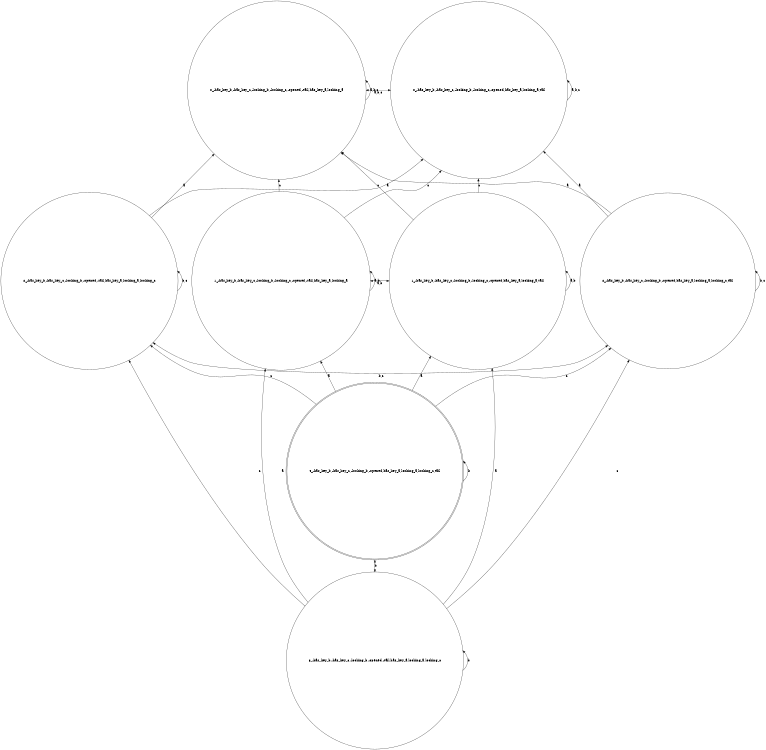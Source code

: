 digraph K_structure{
	rankdir=BT;
	size="8,5"
//WORLDS List:
	node [shape = circle] "0_-has_key_b,-has_key_c,-looking_b,-looking_c,-opened,-tail,has_key_a,looking_a";// (,-has_key_b,-has_key_c,-looking_b,-looking_c,-opened,-tail,has_key_a,looking_a)
	node [shape = circle] "1_-has_key_b,-has_key_c,-looking_b,-looking_c,-opened,-tail,has_key_a,looking_a";// (-has_key_b,-has_key_c,-looking_b,-looking_c,-opened,-tail,has_key_a,looking_a)
	node [shape = circle] "0_-has_key_b,-has_key_c,-looking_b,-looking_c,-opened,has_key_a,looking_a,tail";// (,-has_key_b,-has_key_c,-looking_b,-looking_c,-opened,has_key_a,looking_a,tail)
	node [shape = circle] "1_-has_key_b,-has_key_c,-looking_b,-looking_c,-opened,has_key_a,looking_a,tail";// (-has_key_b,-has_key_c,-looking_b,-looking_c,-opened,has_key_a,looking_a,tail)
	node [shape = circle] "2_-has_key_b,-has_key_c,-looking_b,-opened,-tail,has_key_a,looking_a,looking_c";// (,-has_key_b,-has_key_c,-looking_b,-opened,-tail,has_key_a,looking_a,looking_c)
	node [shape = circle] "3_-has_key_b,-has_key_c,-looking_b,-opened,-tail,has_key_a,looking_a,looking_c";// (-has_key_b,-has_key_c,-looking_b,-opened,-tail,has_key_a,looking_a,looking_c)
	node [shape = circle] "2_-has_key_b,-has_key_c,-looking_b,-opened,has_key_a,looking_a,looking_c,tail";// (,-has_key_b,-has_key_c,-looking_b,-opened,has_key_a,looking_a,looking_c,tail)
	node [shape = doublecircle] "4_-has_key_b,-has_key_c,-looking_b,-opened,has_key_a,looking_a,looking_c,tail";// (-has_key_b,-has_key_c,-looking_b,-opened,has_key_a,looking_a,looking_c,tail)


//RANKS List:
	{rank = same; "0_-has_key_b,-has_key_c,-looking_b,-looking_c,-opened,-tail,has_key_a,looking_a"; "0_-has_key_b,-has_key_c,-looking_b,-looking_c,-opened,has_key_a,looking_a,tail"; }
	{rank = same; "1_-has_key_b,-has_key_c,-looking_b,-looking_c,-opened,-tail,has_key_a,looking_a"; "1_-has_key_b,-has_key_c,-looking_b,-looking_c,-opened,has_key_a,looking_a,tail"; }
	{rank = same; "2_-has_key_b,-has_key_c,-looking_b,-opened,-tail,has_key_a,looking_a,looking_c"; "2_-has_key_b,-has_key_c,-looking_b,-opened,has_key_a,looking_a,looking_c,tail"; }
	{rank = same; "4_-has_key_b,-has_key_c,-looking_b,-opened,has_key_a,looking_a,looking_c,tail"; }
	{rank = same; "3_-has_key_b,-has_key_c,-looking_b,-opened,-tail,has_key_a,looking_a,looking_c"; }


//EDGES List:
	"0_-has_key_b,-has_key_c,-looking_b,-looking_c,-opened,-tail,has_key_a,looking_a" -> "0_-has_key_b,-has_key_c,-looking_b,-looking_c,-opened,-tail,has_key_a,looking_a" [ label = "a,b,c" ];
	"0_-has_key_b,-has_key_c,-looking_b,-looking_c,-opened,has_key_a,looking_a,tail" -> "0_-has_key_b,-has_key_c,-looking_b,-looking_c,-opened,has_key_a,looking_a,tail" [ label = "a,b,c" ];
	"1_-has_key_b,-has_key_c,-looking_b,-looking_c,-opened,-tail,has_key_a,looking_a" -> "0_-has_key_b,-has_key_c,-looking_b,-looking_c,-opened,-tail,has_key_a,looking_a" [ label = "c" ];
	"1_-has_key_b,-has_key_c,-looking_b,-looking_c,-opened,-tail,has_key_a,looking_a" -> "0_-has_key_b,-has_key_c,-looking_b,-looking_c,-opened,has_key_a,looking_a,tail" [ label = "c" ];
	"1_-has_key_b,-has_key_c,-looking_b,-looking_c,-opened,-tail,has_key_a,looking_a" -> "1_-has_key_b,-has_key_c,-looking_b,-looking_c,-opened,-tail,has_key_a,looking_a" [ label = "a,b" ];
	"1_-has_key_b,-has_key_c,-looking_b,-looking_c,-opened,has_key_a,looking_a,tail" -> "0_-has_key_b,-has_key_c,-looking_b,-looking_c,-opened,-tail,has_key_a,looking_a" [ label = "c" ];
	"1_-has_key_b,-has_key_c,-looking_b,-looking_c,-opened,has_key_a,looking_a,tail" -> "0_-has_key_b,-has_key_c,-looking_b,-looking_c,-opened,has_key_a,looking_a,tail" [ label = "c" ];
	"1_-has_key_b,-has_key_c,-looking_b,-looking_c,-opened,has_key_a,looking_a,tail" -> "1_-has_key_b,-has_key_c,-looking_b,-looking_c,-opened,has_key_a,looking_a,tail" [ label = "a,b" ];
	"2_-has_key_b,-has_key_c,-looking_b,-opened,-tail,has_key_a,looking_a,looking_c" -> "0_-has_key_b,-has_key_c,-looking_b,-looking_c,-opened,-tail,has_key_a,looking_a" [ label = "a" ];
	"2_-has_key_b,-has_key_c,-looking_b,-opened,-tail,has_key_a,looking_a,looking_c" -> "0_-has_key_b,-has_key_c,-looking_b,-looking_c,-opened,has_key_a,looking_a,tail" [ label = "a" ];
	"2_-has_key_b,-has_key_c,-looking_b,-opened,-tail,has_key_a,looking_a,looking_c" -> "2_-has_key_b,-has_key_c,-looking_b,-opened,-tail,has_key_a,looking_a,looking_c" [ label = "b,c" ];
	"2_-has_key_b,-has_key_c,-looking_b,-opened,has_key_a,looking_a,looking_c,tail" -> "0_-has_key_b,-has_key_c,-looking_b,-looking_c,-opened,-tail,has_key_a,looking_a" [ label = "a" ];
	"2_-has_key_b,-has_key_c,-looking_b,-opened,has_key_a,looking_a,looking_c,tail" -> "0_-has_key_b,-has_key_c,-looking_b,-looking_c,-opened,has_key_a,looking_a,tail" [ label = "a" ];
	"2_-has_key_b,-has_key_c,-looking_b,-opened,has_key_a,looking_a,looking_c,tail" -> "2_-has_key_b,-has_key_c,-looking_b,-opened,has_key_a,looking_a,looking_c,tail" [ label = "b,c" ];
	"3_-has_key_b,-has_key_c,-looking_b,-opened,-tail,has_key_a,looking_a,looking_c" -> "1_-has_key_b,-has_key_c,-looking_b,-looking_c,-opened,-tail,has_key_a,looking_a" [ label = "a" ];
	"3_-has_key_b,-has_key_c,-looking_b,-opened,-tail,has_key_a,looking_a,looking_c" -> "1_-has_key_b,-has_key_c,-looking_b,-looking_c,-opened,has_key_a,looking_a,tail" [ label = "a" ];
	"3_-has_key_b,-has_key_c,-looking_b,-opened,-tail,has_key_a,looking_a,looking_c" -> "2_-has_key_b,-has_key_c,-looking_b,-opened,-tail,has_key_a,looking_a,looking_c" [ label = "c" ];
	"3_-has_key_b,-has_key_c,-looking_b,-opened,-tail,has_key_a,looking_a,looking_c" -> "2_-has_key_b,-has_key_c,-looking_b,-opened,has_key_a,looking_a,looking_c,tail" [ label = "c" ];
	"3_-has_key_b,-has_key_c,-looking_b,-opened,-tail,has_key_a,looking_a,looking_c" -> "3_-has_key_b,-has_key_c,-looking_b,-opened,-tail,has_key_a,looking_a,looking_c" [ label = "b" ];
	"4_-has_key_b,-has_key_c,-looking_b,-opened,has_key_a,looking_a,looking_c,tail" -> "1_-has_key_b,-has_key_c,-looking_b,-looking_c,-opened,-tail,has_key_a,looking_a" [ label = "a" ];
	"4_-has_key_b,-has_key_c,-looking_b,-opened,has_key_a,looking_a,looking_c,tail" -> "1_-has_key_b,-has_key_c,-looking_b,-looking_c,-opened,has_key_a,looking_a,tail" [ label = "a" ];
	"4_-has_key_b,-has_key_c,-looking_b,-opened,has_key_a,looking_a,looking_c,tail" -> "2_-has_key_b,-has_key_c,-looking_b,-opened,-tail,has_key_a,looking_a,looking_c" [ label = "c" ];
	"4_-has_key_b,-has_key_c,-looking_b,-opened,has_key_a,looking_a,looking_c,tail" -> "2_-has_key_b,-has_key_c,-looking_b,-opened,has_key_a,looking_a,looking_c,tail" [ label = "c" ];
	"4_-has_key_b,-has_key_c,-looking_b,-opened,has_key_a,looking_a,looking_c,tail" -> "4_-has_key_b,-has_key_c,-looking_b,-opened,has_key_a,looking_a,looking_c,tail" [ label = "b" ];
	"0_-has_key_b,-has_key_c,-looking_b,-looking_c,-opened,-tail,has_key_a,looking_a" -> "0_-has_key_b,-has_key_c,-looking_b,-looking_c,-opened,has_key_a,looking_a,tail" [ dir=both label = "a,b,c" ];
	"1_-has_key_b,-has_key_c,-looking_b,-looking_c,-opened,-tail,has_key_a,looking_a" -> "1_-has_key_b,-has_key_c,-looking_b,-looking_c,-opened,has_key_a,looking_a,tail" [ dir=both label = "a,b" ];
	"2_-has_key_b,-has_key_c,-looking_b,-opened,-tail,has_key_a,looking_a,looking_c" -> "2_-has_key_b,-has_key_c,-looking_b,-opened,has_key_a,looking_a,looking_c,tail" [ dir=both label = "b,c" ];
	"3_-has_key_b,-has_key_c,-looking_b,-opened,-tail,has_key_a,looking_a,looking_c" -> "4_-has_key_b,-has_key_c,-looking_b,-opened,has_key_a,looking_a,looking_c,tail" [ dir=both label = "b" ];
}
